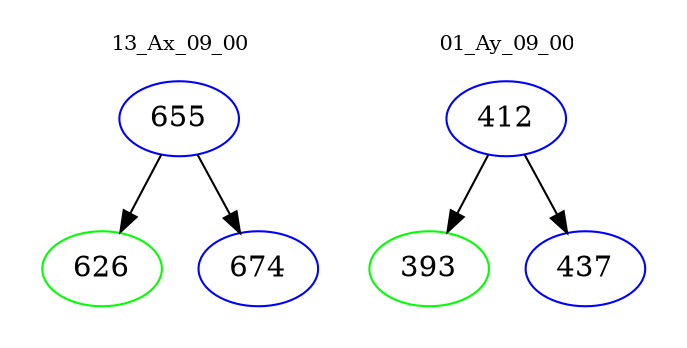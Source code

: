 digraph{
subgraph cluster_0 {
color = white
label = "13_Ax_09_00";
fontsize=10;
T0_655 [label="655", color="blue"]
T0_655 -> T0_626 [color="black"]
T0_626 [label="626", color="green"]
T0_655 -> T0_674 [color="black"]
T0_674 [label="674", color="blue"]
}
subgraph cluster_1 {
color = white
label = "01_Ay_09_00";
fontsize=10;
T1_412 [label="412", color="blue"]
T1_412 -> T1_393 [color="black"]
T1_393 [label="393", color="green"]
T1_412 -> T1_437 [color="black"]
T1_437 [label="437", color="blue"]
}
}
